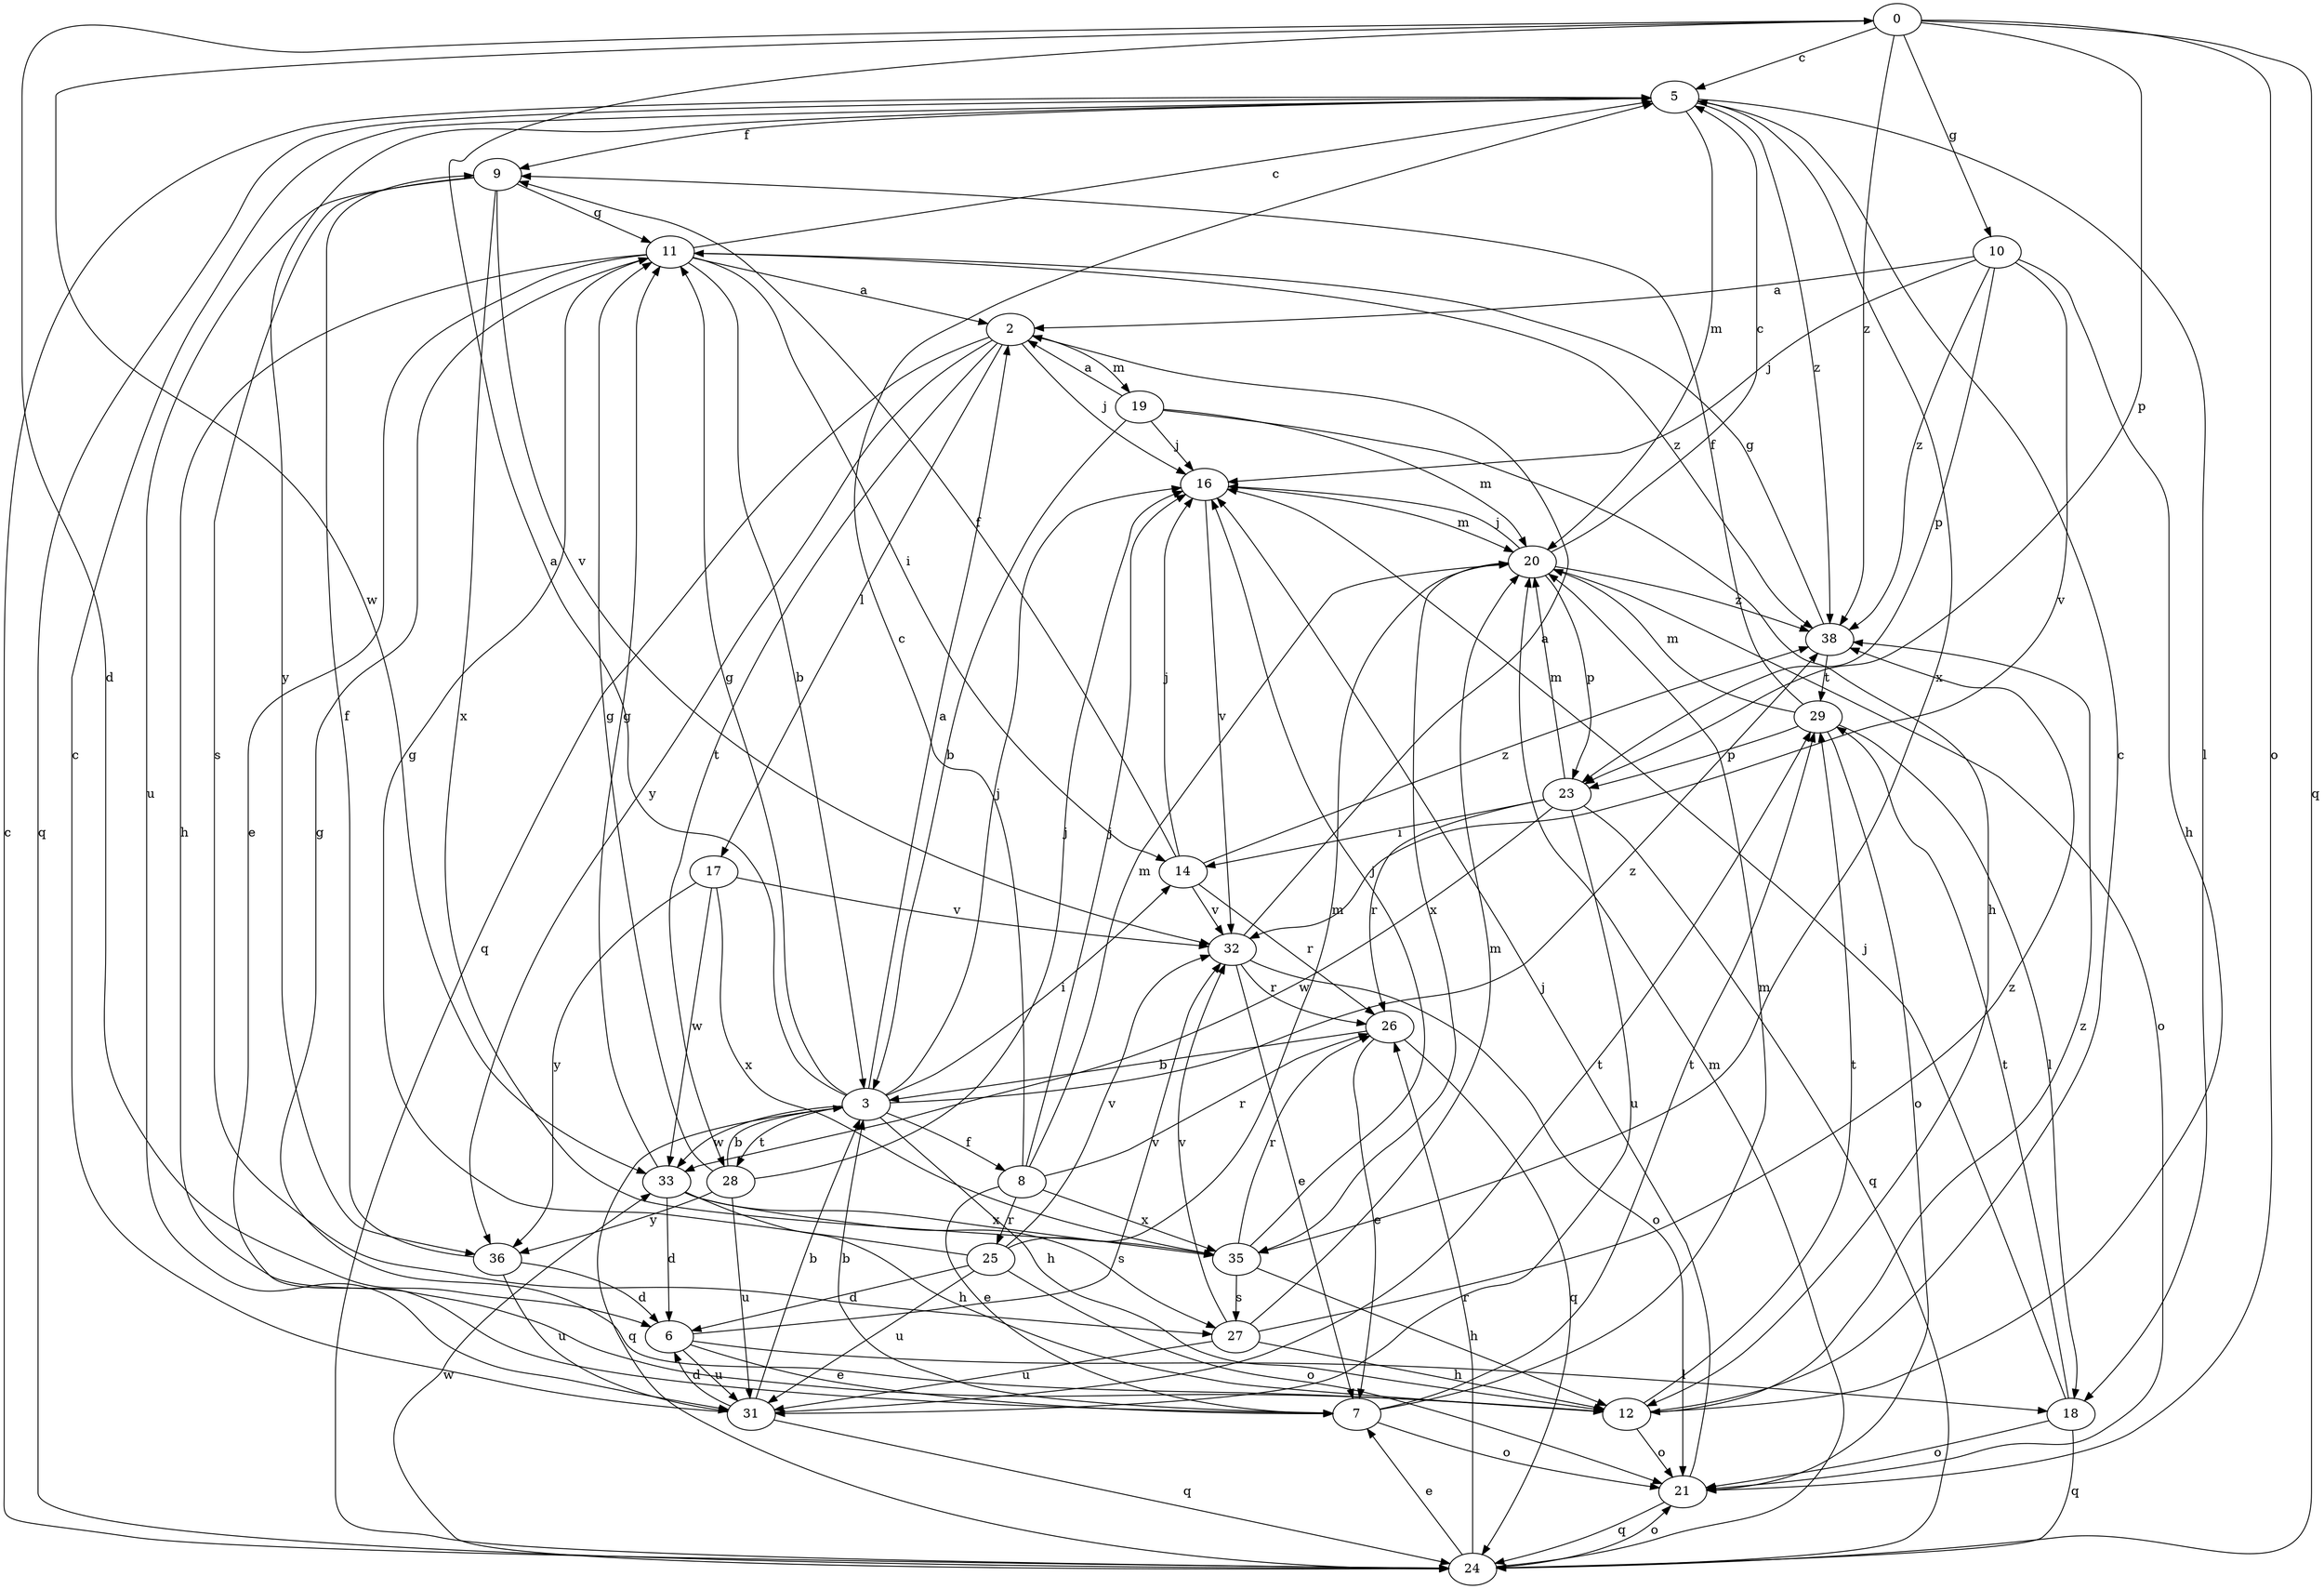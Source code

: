 strict digraph  {
0;
2;
3;
5;
6;
7;
8;
9;
10;
11;
12;
14;
16;
17;
18;
19;
20;
21;
23;
24;
25;
26;
27;
28;
29;
31;
32;
33;
35;
36;
38;
0 -> 5  [label=c];
0 -> 6  [label=d];
0 -> 10  [label=g];
0 -> 21  [label=o];
0 -> 23  [label=p];
0 -> 24  [label=q];
0 -> 33  [label=w];
0 -> 38  [label=z];
2 -> 16  [label=j];
2 -> 17  [label=l];
2 -> 19  [label=m];
2 -> 24  [label=q];
2 -> 28  [label=t];
2 -> 36  [label=y];
3 -> 0  [label=a];
3 -> 2  [label=a];
3 -> 8  [label=f];
3 -> 11  [label=g];
3 -> 12  [label=h];
3 -> 14  [label=i];
3 -> 16  [label=j];
3 -> 24  [label=q];
3 -> 28  [label=t];
3 -> 33  [label=w];
3 -> 38  [label=z];
5 -> 9  [label=f];
5 -> 18  [label=l];
5 -> 20  [label=m];
5 -> 24  [label=q];
5 -> 35  [label=x];
5 -> 36  [label=y];
5 -> 38  [label=z];
6 -> 7  [label=e];
6 -> 18  [label=l];
6 -> 31  [label=u];
6 -> 32  [label=v];
7 -> 3  [label=b];
7 -> 20  [label=m];
7 -> 21  [label=o];
7 -> 29  [label=t];
8 -> 5  [label=c];
8 -> 7  [label=e];
8 -> 16  [label=j];
8 -> 20  [label=m];
8 -> 25  [label=r];
8 -> 26  [label=r];
8 -> 35  [label=x];
9 -> 11  [label=g];
9 -> 27  [label=s];
9 -> 31  [label=u];
9 -> 32  [label=v];
9 -> 35  [label=x];
10 -> 2  [label=a];
10 -> 12  [label=h];
10 -> 16  [label=j];
10 -> 23  [label=p];
10 -> 32  [label=v];
10 -> 38  [label=z];
11 -> 2  [label=a];
11 -> 3  [label=b];
11 -> 5  [label=c];
11 -> 7  [label=e];
11 -> 12  [label=h];
11 -> 14  [label=i];
11 -> 38  [label=z];
12 -> 5  [label=c];
12 -> 11  [label=g];
12 -> 21  [label=o];
12 -> 29  [label=t];
12 -> 38  [label=z];
14 -> 9  [label=f];
14 -> 16  [label=j];
14 -> 26  [label=r];
14 -> 32  [label=v];
14 -> 38  [label=z];
16 -> 20  [label=m];
16 -> 32  [label=v];
17 -> 32  [label=v];
17 -> 33  [label=w];
17 -> 35  [label=x];
17 -> 36  [label=y];
18 -> 16  [label=j];
18 -> 21  [label=o];
18 -> 24  [label=q];
18 -> 29  [label=t];
19 -> 2  [label=a];
19 -> 3  [label=b];
19 -> 12  [label=h];
19 -> 16  [label=j];
19 -> 20  [label=m];
20 -> 5  [label=c];
20 -> 16  [label=j];
20 -> 21  [label=o];
20 -> 23  [label=p];
20 -> 35  [label=x];
20 -> 38  [label=z];
21 -> 16  [label=j];
21 -> 24  [label=q];
23 -> 14  [label=i];
23 -> 20  [label=m];
23 -> 24  [label=q];
23 -> 26  [label=r];
23 -> 31  [label=u];
23 -> 33  [label=w];
24 -> 5  [label=c];
24 -> 7  [label=e];
24 -> 20  [label=m];
24 -> 21  [label=o];
24 -> 26  [label=r];
24 -> 33  [label=w];
25 -> 6  [label=d];
25 -> 11  [label=g];
25 -> 20  [label=m];
25 -> 21  [label=o];
25 -> 31  [label=u];
25 -> 32  [label=v];
26 -> 3  [label=b];
26 -> 7  [label=e];
26 -> 24  [label=q];
27 -> 12  [label=h];
27 -> 20  [label=m];
27 -> 31  [label=u];
27 -> 32  [label=v];
27 -> 38  [label=z];
28 -> 3  [label=b];
28 -> 11  [label=g];
28 -> 16  [label=j];
28 -> 31  [label=u];
28 -> 36  [label=y];
29 -> 9  [label=f];
29 -> 18  [label=l];
29 -> 20  [label=m];
29 -> 21  [label=o];
29 -> 23  [label=p];
31 -> 3  [label=b];
31 -> 5  [label=c];
31 -> 6  [label=d];
31 -> 24  [label=q];
31 -> 29  [label=t];
32 -> 2  [label=a];
32 -> 7  [label=e];
32 -> 21  [label=o];
32 -> 26  [label=r];
33 -> 6  [label=d];
33 -> 11  [label=g];
33 -> 12  [label=h];
33 -> 27  [label=s];
33 -> 35  [label=x];
35 -> 12  [label=h];
35 -> 16  [label=j];
35 -> 26  [label=r];
35 -> 27  [label=s];
36 -> 6  [label=d];
36 -> 9  [label=f];
36 -> 31  [label=u];
38 -> 11  [label=g];
38 -> 29  [label=t];
}
